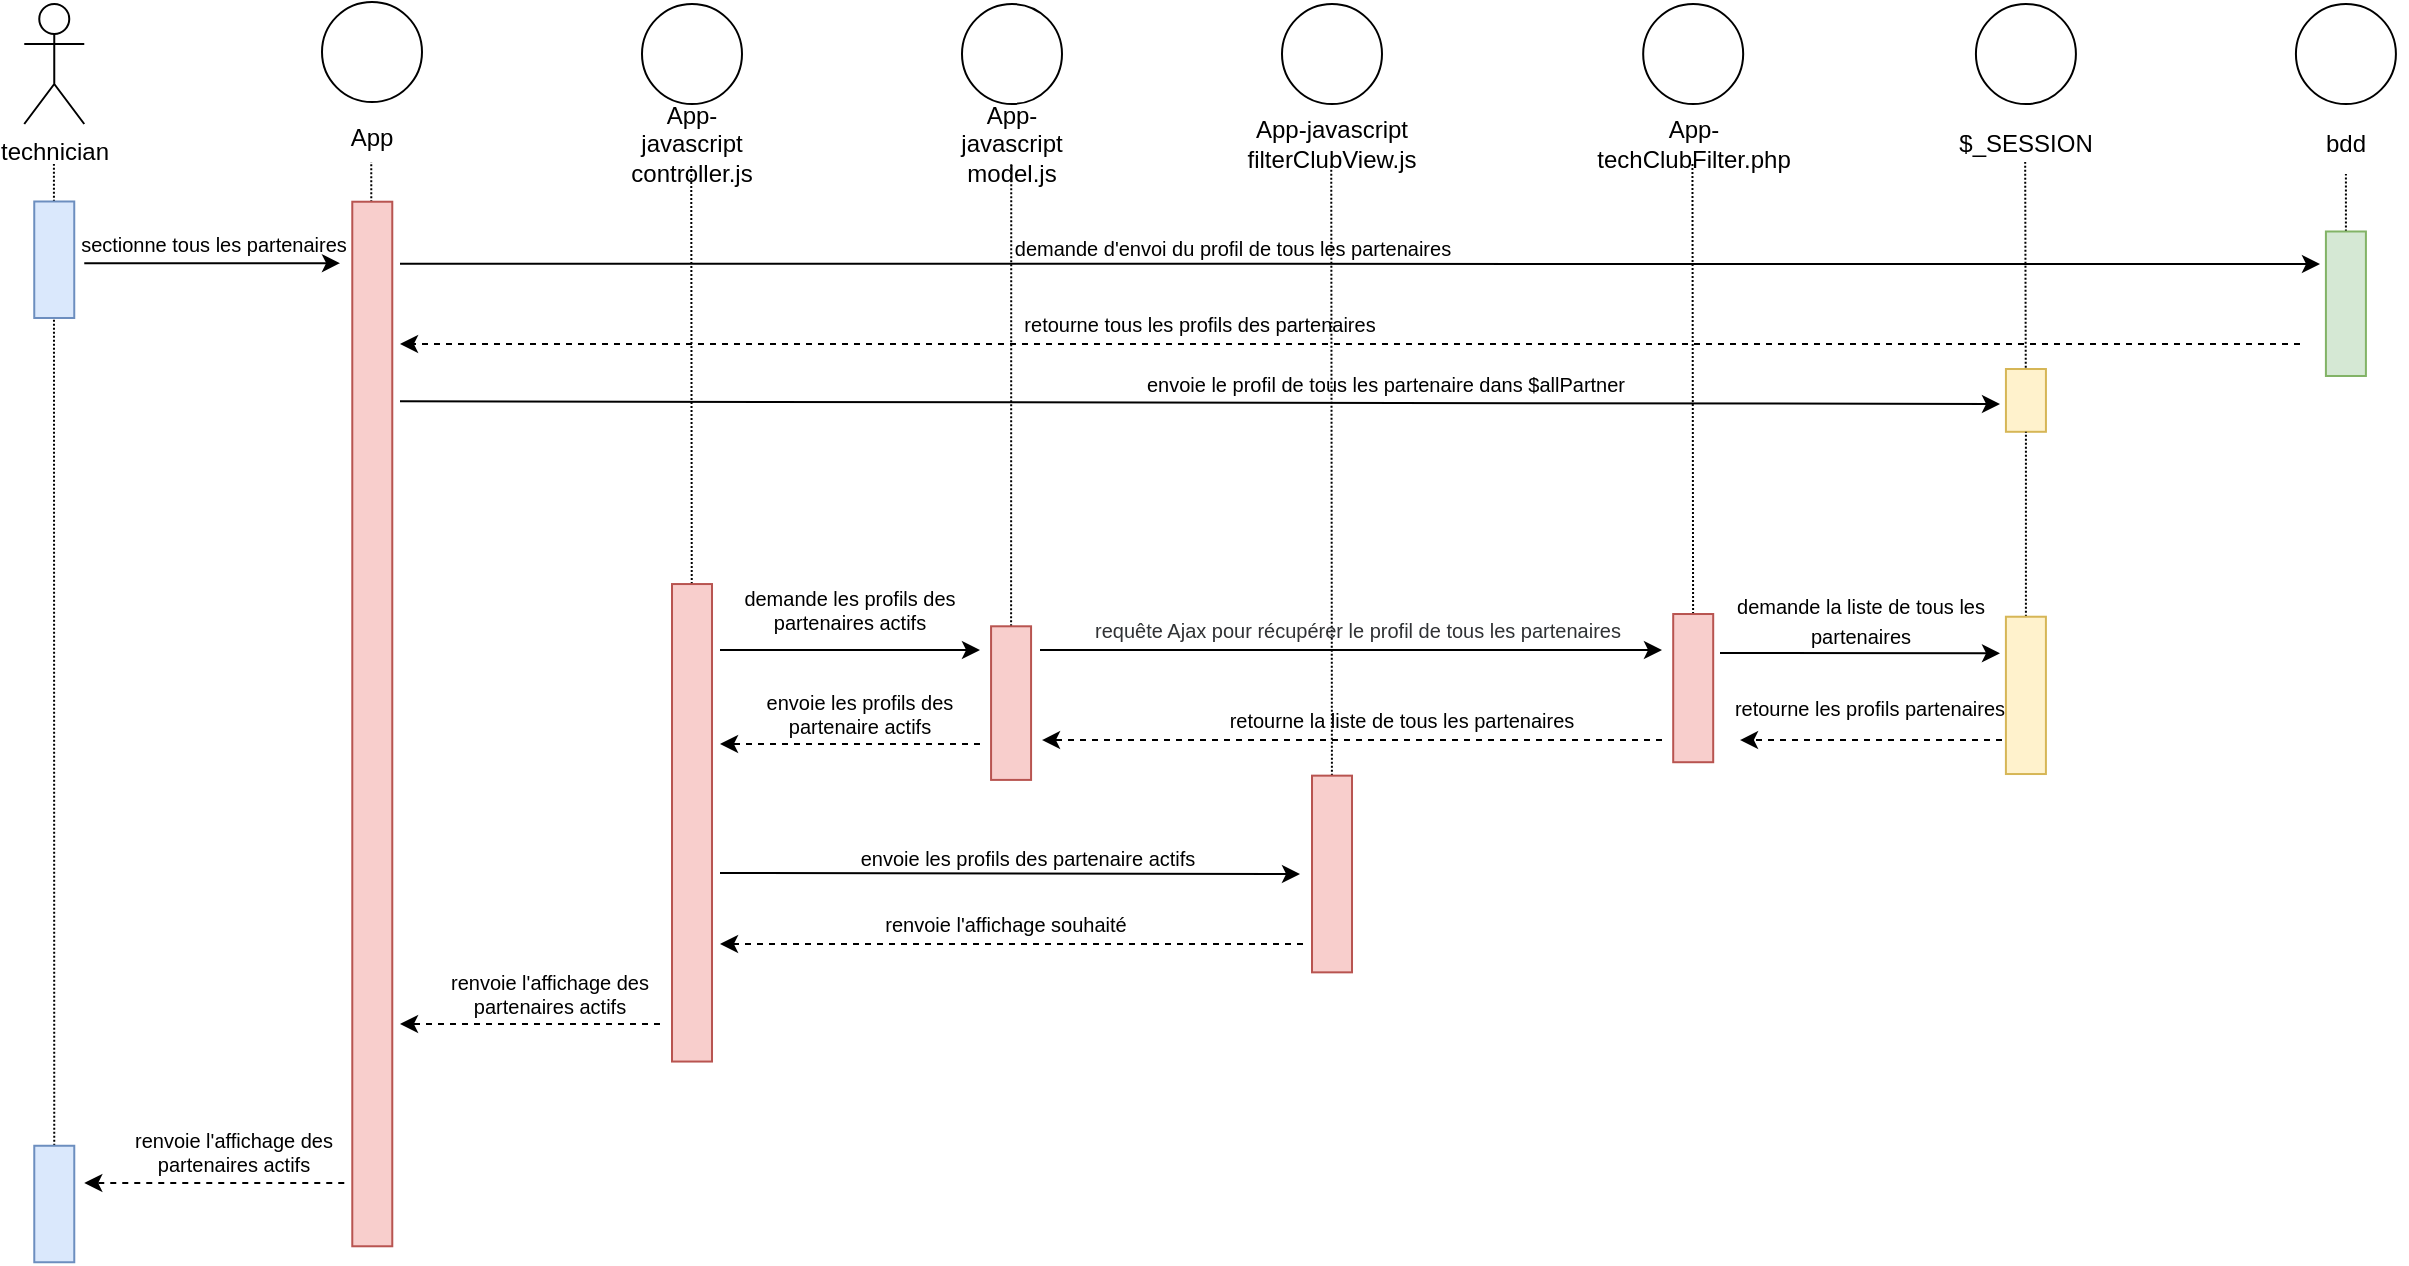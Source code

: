 <mxfile version="20.3.0" type="device"><diagram id="s03oXTFRvZX3E1Tip82I" name="Page-1"><mxGraphModel dx="2037" dy="1293" grid="1" gridSize="10" guides="1" tooltips="1" connect="1" arrows="1" fold="1" page="1" pageScale="1" pageWidth="1169" pageHeight="827" math="0" shadow="0"><root><mxCell id="0"/><mxCell id="1" parent="0"/><mxCell id="EPeS4g53VFLxrwfMu7OY-2" value="technician" style="shape=umlActor;verticalLabelPosition=bottom;verticalAlign=top;html=1;outlineConnect=0;" parent="1" vertex="1"><mxGeometry x="22.13" y="30" width="30" height="60" as="geometry"/></mxCell><mxCell id="EPeS4g53VFLxrwfMu7OY-3" value="" style="ellipse;whiteSpace=wrap;html=1;aspect=fixed;" parent="1" vertex="1"><mxGeometry x="1157.96" y="30" width="50" height="50" as="geometry"/></mxCell><mxCell id="EPeS4g53VFLxrwfMu7OY-6" value="bdd" style="text;html=1;strokeColor=none;fillColor=none;align=center;verticalAlign=middle;whiteSpace=wrap;rounded=0;" parent="1" vertex="1"><mxGeometry x="1152.96" y="85" width="60" height="30" as="geometry"/></mxCell><mxCell id="EPeS4g53VFLxrwfMu7OY-10" value="" style="ellipse;whiteSpace=wrap;html=1;aspect=fixed;" parent="1" vertex="1"><mxGeometry x="171" y="29" width="50" height="50" as="geometry"/></mxCell><mxCell id="EPeS4g53VFLxrwfMu7OY-11" value="App" style="text;html=1;strokeColor=none;fillColor=none;align=center;verticalAlign=middle;whiteSpace=wrap;rounded=0;" parent="1" vertex="1"><mxGeometry x="166" y="79" width="60" height="35" as="geometry"/></mxCell><mxCell id="EPeS4g53VFLxrwfMu7OY-14" value="" style="ellipse;whiteSpace=wrap;html=1;aspect=fixed;" parent="1" vertex="1"><mxGeometry x="331" y="30" width="50" height="50" as="geometry"/></mxCell><mxCell id="EPeS4g53VFLxrwfMu7OY-15" value="App-javascript controller.js" style="text;html=1;strokeColor=none;fillColor=none;align=center;verticalAlign=middle;whiteSpace=wrap;rounded=0;" parent="1" vertex="1"><mxGeometry x="326" y="85" width="60" height="30" as="geometry"/></mxCell><mxCell id="EPeS4g53VFLxrwfMu7OY-77" value="" style="endArrow=none;html=1;rounded=0;dashed=1;dashPattern=1 1;startArrow=none;" parent="1" source="EPeS4g53VFLxrwfMu7OY-162" edge="1"><mxGeometry width="50" height="50" relative="1" as="geometry"><mxPoint x="36.88" y="810" as="sourcePoint"/><mxPoint x="36.96" y="110" as="targetPoint"/></mxGeometry></mxCell><mxCell id="EPeS4g53VFLxrwfMu7OY-78" value="" style="endArrow=none;html=1;rounded=0;dashed=1;dashPattern=1 1;exitX=0;exitY=0.5;exitDx=0;exitDy=0;" parent="1" source="EPeS4g53VFLxrwfMu7OY-86" edge="1"><mxGeometry width="50" height="50" relative="1" as="geometry"><mxPoint x="195.55" y="809" as="sourcePoint"/><mxPoint x="195.63" y="109" as="targetPoint"/></mxGeometry></mxCell><mxCell id="EPeS4g53VFLxrwfMu7OY-79" value="" style="endArrow=none;html=1;rounded=0;dashed=1;dashPattern=1 1;startArrow=none;" parent="1" source="EPeS4g53VFLxrwfMu7OY-147" edge="1"><mxGeometry width="50" height="50" relative="1" as="geometry"><mxPoint x="355.55" y="810" as="sourcePoint"/><mxPoint x="355.63" y="110" as="targetPoint"/></mxGeometry></mxCell><mxCell id="EPeS4g53VFLxrwfMu7OY-81" value="" style="rounded=0;whiteSpace=wrap;html=1;rotation=-90;fillColor=#dae8fc;strokeColor=#6c8ebf;" parent="1" vertex="1"><mxGeometry x="8" y="147.87" width="58.25" height="20" as="geometry"/></mxCell><mxCell id="EPeS4g53VFLxrwfMu7OY-86" value="" style="rounded=0;whiteSpace=wrap;html=1;rotation=-90;fillColor=#f8cecc;strokeColor=#b85450;" parent="1" vertex="1"><mxGeometry x="-65" y="380" width="522.28" height="20" as="geometry"/></mxCell><mxCell id="EPeS4g53VFLxrwfMu7OY-87" value="&lt;font style=&quot;font-size: 10px;&quot;&gt;sectionne tous les partenaires&lt;/font&gt;" style="text;html=1;strokeColor=none;fillColor=none;align=center;verticalAlign=middle;whiteSpace=wrap;rounded=0;" parent="1" vertex="1"><mxGeometry x="47" y="150.0" width="140" as="geometry"/></mxCell><mxCell id="EPeS4g53VFLxrwfMu7OY-91" value="&lt;font style=&quot;font-size: 10px;&quot;&gt;demande d'envoi du profil de tous les partenaires&lt;/font&gt;" style="text;html=1;strokeColor=none;fillColor=none;align=center;verticalAlign=middle;whiteSpace=wrap;rounded=0;" parent="1" vertex="1"><mxGeometry x="480" y="150" width="293" height="4" as="geometry"/></mxCell><mxCell id="EPeS4g53VFLxrwfMu7OY-93" value="&lt;font style=&quot;font-size: 10px;&quot;&gt;retourne tous les profils des partenaires&lt;/font&gt;" style="text;html=1;strokeColor=none;fillColor=none;align=center;verticalAlign=middle;whiteSpace=wrap;rounded=0;" parent="1" vertex="1"><mxGeometry x="500" y="189.87" width="220" as="geometry"/></mxCell><mxCell id="EPeS4g53VFLxrwfMu7OY-101" value="" style="ellipse;whiteSpace=wrap;html=1;aspect=fixed;" parent="1" vertex="1"><mxGeometry x="997.96" y="30" width="50" height="50" as="geometry"/></mxCell><mxCell id="EPeS4g53VFLxrwfMu7OY-102" value="$_SESSION" style="text;html=1;strokeColor=none;fillColor=none;align=center;verticalAlign=middle;whiteSpace=wrap;rounded=0;" parent="1" vertex="1"><mxGeometry x="992.96" y="85" width="60" height="30" as="geometry"/></mxCell><mxCell id="EPeS4g53VFLxrwfMu7OY-106" value="" style="ellipse;whiteSpace=wrap;html=1;aspect=fixed;" parent="1" vertex="1"><mxGeometry x="491" y="30" width="50" height="50" as="geometry"/></mxCell><mxCell id="EPeS4g53VFLxrwfMu7OY-107" value="App-javascript model.js" style="text;html=1;strokeColor=none;fillColor=none;align=center;verticalAlign=middle;whiteSpace=wrap;rounded=0;" parent="1" vertex="1"><mxGeometry x="486" y="85" width="60" height="30" as="geometry"/></mxCell><mxCell id="EPeS4g53VFLxrwfMu7OY-108" value="" style="endArrow=none;html=1;rounded=0;dashed=1;dashPattern=1 1;startArrow=none;" parent="1" source="EPeS4g53VFLxrwfMu7OY-129" edge="1"><mxGeometry width="50" height="50" relative="1" as="geometry"><mxPoint x="515.55" y="810" as="sourcePoint"/><mxPoint x="515.63" y="110" as="targetPoint"/></mxGeometry></mxCell><mxCell id="EPeS4g53VFLxrwfMu7OY-110" value="" style="ellipse;whiteSpace=wrap;html=1;aspect=fixed;" parent="1" vertex="1"><mxGeometry x="651" y="30" width="50" height="50" as="geometry"/></mxCell><mxCell id="EPeS4g53VFLxrwfMu7OY-111" value="App-javascript filterClubView.js" style="text;html=1;strokeColor=none;fillColor=none;align=center;verticalAlign=middle;whiteSpace=wrap;rounded=0;" parent="1" vertex="1"><mxGeometry x="646" y="85" width="60" height="30" as="geometry"/></mxCell><mxCell id="EPeS4g53VFLxrwfMu7OY-112" value="" style="endArrow=none;html=1;rounded=0;dashed=1;dashPattern=1 1;startArrow=none;" parent="1" source="EPeS4g53VFLxrwfMu7OY-153" edge="1"><mxGeometry width="50" height="50" relative="1" as="geometry"><mxPoint x="675.55" y="810" as="sourcePoint"/><mxPoint x="675.63" y="110.0" as="targetPoint"/></mxGeometry></mxCell><mxCell id="EPeS4g53VFLxrwfMu7OY-113" value="" style="endArrow=none;html=1;rounded=0;dashed=1;dashPattern=1 1;exitX=0;exitY=0.5;exitDx=0;exitDy=0;" parent="1" source="EPeS4g53VFLxrwfMu7OY-125" edge="1"><mxGeometry width="50" height="50" relative="1" as="geometry"><mxPoint x="1022.51" y="809" as="sourcePoint"/><mxPoint x="1022.59" y="109" as="targetPoint"/></mxGeometry></mxCell><mxCell id="EPeS4g53VFLxrwfMu7OY-114" value="" style="endArrow=none;html=1;rounded=0;dashed=1;dashPattern=1 1;startArrow=none;entryX=0.5;entryY=1;entryDx=0;entryDy=0;" parent="1" source="EPeS4g53VFLxrwfMu7OY-120" target="EPeS4g53VFLxrwfMu7OY-6" edge="1"><mxGeometry width="50" height="50" relative="1" as="geometry"><mxPoint x="1012.14" y="815" as="sourcePoint"/><mxPoint x="1012.22" y="115" as="targetPoint"/></mxGeometry></mxCell><mxCell id="EPeS4g53VFLxrwfMu7OY-118" value="" style="endArrow=classic;html=1;rounded=0;" parent="1" edge="1"><mxGeometry width="50" height="50" relative="1" as="geometry"><mxPoint x="52.13" y="159.58" as="sourcePoint"/><mxPoint x="180" y="159.58" as="targetPoint"/></mxGeometry></mxCell><mxCell id="EPeS4g53VFLxrwfMu7OY-119" value="" style="endArrow=classic;html=1;rounded=0;" parent="1" edge="1"><mxGeometry width="50" height="50" relative="1" as="geometry"><mxPoint x="210" y="159.87" as="sourcePoint"/><mxPoint x="1170" y="160" as="targetPoint"/></mxGeometry></mxCell><mxCell id="EPeS4g53VFLxrwfMu7OY-120" value="" style="rounded=0;whiteSpace=wrap;html=1;rotation=-90;fillColor=#d5e8d4;strokeColor=#82b366;" parent="1" vertex="1"><mxGeometry x="1146.83" y="169.87" width="72.25" height="20" as="geometry"/></mxCell><mxCell id="EPeS4g53VFLxrwfMu7OY-124" value="" style="endArrow=classic;html=1;rounded=0;dashed=1;" parent="1" edge="1"><mxGeometry width="50" height="50" relative="1" as="geometry"><mxPoint x="1160" y="200" as="sourcePoint"/><mxPoint x="210" y="200" as="targetPoint"/></mxGeometry></mxCell><mxCell id="EPeS4g53VFLxrwfMu7OY-125" value="" style="rounded=0;whiteSpace=wrap;html=1;rotation=-90;fillColor=#fff2cc;strokeColor=#d6b656;" parent="1" vertex="1"><mxGeometry x="1007.27" y="218.2" width="31.39" height="20" as="geometry"/></mxCell><mxCell id="EPeS4g53VFLxrwfMu7OY-126" value="" style="endArrow=classic;html=1;rounded=0;" parent="1" edge="1"><mxGeometry width="50" height="50" relative="1" as="geometry"><mxPoint x="210" y="228.63" as="sourcePoint"/><mxPoint x="1010" y="230" as="targetPoint"/></mxGeometry></mxCell><mxCell id="EPeS4g53VFLxrwfMu7OY-128" value="&lt;font style=&quot;font-size: 10px;&quot;&gt;envoie le profil de tous les partenaire dans $allPartner&lt;/font&gt;" style="text;html=1;strokeColor=none;fillColor=none;align=center;verticalAlign=middle;whiteSpace=wrap;rounded=0;" parent="1" vertex="1"><mxGeometry x="546" y="219.25" width="314" as="geometry"/></mxCell><mxCell id="EPeS4g53VFLxrwfMu7OY-129" value="" style="rounded=0;whiteSpace=wrap;html=1;rotation=-90;fillColor=#f8cecc;strokeColor=#b85450;" parent="1" vertex="1"><mxGeometry x="477.13" y="369.55" width="76.81" height="20" as="geometry"/></mxCell><mxCell id="EPeS4g53VFLxrwfMu7OY-131" value="" style="endArrow=classic;html=1;rounded=0;" parent="1" edge="1"><mxGeometry width="50" height="50" relative="1" as="geometry"><mxPoint x="530" y="353.02" as="sourcePoint"/><mxPoint x="841" y="353.02" as="targetPoint"/></mxGeometry></mxCell><mxCell id="EPeS4g53VFLxrwfMu7OY-132" value="" style="ellipse;whiteSpace=wrap;html=1;aspect=fixed;" parent="1" vertex="1"><mxGeometry x="831.59" y="30" width="50" height="50" as="geometry"/></mxCell><mxCell id="EPeS4g53VFLxrwfMu7OY-133" value="App-techClubFilter.php" style="text;html=1;strokeColor=none;fillColor=none;align=center;verticalAlign=middle;whiteSpace=wrap;rounded=0;" parent="1" vertex="1"><mxGeometry x="826.59" y="85" width="60" height="30" as="geometry"/></mxCell><mxCell id="EPeS4g53VFLxrwfMu7OY-134" value="" style="endArrow=none;html=1;rounded=0;dashed=1;dashPattern=1 1;startArrow=none;" parent="1" source="EPeS4g53VFLxrwfMu7OY-135" edge="1"><mxGeometry width="50" height="50" relative="1" as="geometry"><mxPoint x="856.14" y="809" as="sourcePoint"/><mxPoint x="856.22" y="109" as="targetPoint"/></mxGeometry></mxCell><mxCell id="EPeS4g53VFLxrwfMu7OY-135" value="" style="rounded=0;whiteSpace=wrap;html=1;rotation=-90;fillColor=#f8cecc;strokeColor=#b85450;" parent="1" vertex="1"><mxGeometry x="819.55" y="362.06" width="74.1" height="20" as="geometry"/></mxCell><mxCell id="EPeS4g53VFLxrwfMu7OY-137" value="" style="endArrow=classic;html=1;rounded=0;" parent="1" edge="1"><mxGeometry width="50" height="50" relative="1" as="geometry"><mxPoint x="870" y="354.51" as="sourcePoint"/><mxPoint x="1010" y="354.63" as="targetPoint"/></mxGeometry></mxCell><mxCell id="EPeS4g53VFLxrwfMu7OY-138" value="&lt;font style=&quot;font-size: 10px;&quot;&gt;demande la liste de tous les partenaires&lt;/font&gt;" style="text;html=1;strokeColor=none;fillColor=none;align=center;verticalAlign=middle;whiteSpace=wrap;rounded=0;" parent="1" vertex="1"><mxGeometry x="870" y="337" width="141" height="1.12" as="geometry"/></mxCell><mxCell id="EPeS4g53VFLxrwfMu7OY-139" value="" style="endArrow=classic;html=1;rounded=0;dashed=1;" parent="1" edge="1"><mxGeometry width="50" height="50" relative="1" as="geometry"><mxPoint x="1011" y="398.02" as="sourcePoint"/><mxPoint x="880" y="398.02" as="targetPoint"/></mxGeometry></mxCell><mxCell id="EPeS4g53VFLxrwfMu7OY-141" value="&lt;font style=&quot;font-size: 10px;&quot;&gt;retourne les profils partenaires&lt;/font&gt;" style="text;html=1;strokeColor=none;fillColor=none;align=center;verticalAlign=middle;whiteSpace=wrap;rounded=0;" parent="1" vertex="1"><mxGeometry x="870" y="381.43" width="150" as="geometry"/></mxCell><mxCell id="EPeS4g53VFLxrwfMu7OY-142" value="&lt;p style=&quot;margin: 0px 0px 0px 24px; font-variant-numeric: normal; font-variant-east-asian: normal; font-stretch: normal; line-height: normal; color: rgb(48, 50, 52); text-align: start;&quot; class=&quot;p1&quot;&gt;&lt;font style=&quot;font-size: 10px;&quot;&gt;requête Ajax pour récupérer le profil de tous les partenaires&lt;/font&gt;&lt;/p&gt;" style="text;html=1;strokeColor=none;fillColor=none;align=center;verticalAlign=middle;whiteSpace=wrap;rounded=0;" parent="1" vertex="1"><mxGeometry x="507.0" y="337" width="340" height="10.1" as="geometry"/></mxCell><mxCell id="EPeS4g53VFLxrwfMu7OY-143" value="" style="endArrow=classic;html=1;rounded=0;dashed=1;" parent="1" edge="1"><mxGeometry width="50" height="50" relative="1" as="geometry"><mxPoint x="841" y="398.02" as="sourcePoint"/><mxPoint x="531" y="398.02" as="targetPoint"/></mxGeometry></mxCell><mxCell id="EPeS4g53VFLxrwfMu7OY-144" value="retourne la liste de tous les partenaires" style="text;html=1;strokeColor=none;fillColor=none;align=center;verticalAlign=middle;whiteSpace=wrap;rounded=0;fontSize=10;" parent="1" vertex="1"><mxGeometry x="598.88" y="384.84" width="224" height="6.59" as="geometry"/></mxCell><mxCell id="EPeS4g53VFLxrwfMu7OY-147" value="" style="rounded=0;whiteSpace=wrap;html=1;rotation=-90;fillColor=#f8cecc;strokeColor=#b85450;" parent="1" vertex="1"><mxGeometry x="236.63" y="429.4" width="238.75" height="20" as="geometry"/></mxCell><mxCell id="EPeS4g53VFLxrwfMu7OY-149" value="" style="endArrow=classic;html=1;rounded=0;" parent="1" edge="1"><mxGeometry width="50" height="50" relative="1" as="geometry"><mxPoint x="370" y="353.01" as="sourcePoint"/><mxPoint x="500" y="353" as="targetPoint"/></mxGeometry></mxCell><mxCell id="EPeS4g53VFLxrwfMu7OY-150" value="demande les profils des partenaires actifs" style="text;html=1;strokeColor=none;fillColor=none;align=center;verticalAlign=middle;whiteSpace=wrap;rounded=0;fontSize=10;" parent="1" vertex="1"><mxGeometry x="360" y="333.01" width="150" as="geometry"/></mxCell><mxCell id="EPeS4g53VFLxrwfMu7OY-151" value="" style="endArrow=classic;html=1;rounded=0;dashed=1;" parent="1" edge="1"><mxGeometry width="50" height="50" relative="1" as="geometry"><mxPoint x="500" y="400" as="sourcePoint"/><mxPoint x="370" y="400" as="targetPoint"/></mxGeometry></mxCell><mxCell id="EPeS4g53VFLxrwfMu7OY-152" value="envoie les profils des partenaire actifs" style="text;html=1;strokeColor=none;fillColor=none;align=center;verticalAlign=middle;whiteSpace=wrap;rounded=0;fontSize=10;" parent="1" vertex="1"><mxGeometry x="370" y="380" width="140" height="9.52" as="geometry"/></mxCell><mxCell id="EPeS4g53VFLxrwfMu7OY-153" value="" style="rounded=0;whiteSpace=wrap;html=1;rotation=-90;fillColor=#f8cecc;strokeColor=#b85450;" parent="1" vertex="1"><mxGeometry x="626.83" y="455" width="98.35" height="20" as="geometry"/></mxCell><mxCell id="EPeS4g53VFLxrwfMu7OY-155" value="" style="endArrow=classic;html=1;rounded=0;" parent="1" edge="1"><mxGeometry width="50" height="50" relative="1" as="geometry"><mxPoint x="370" y="464.52" as="sourcePoint"/><mxPoint x="660" y="465" as="targetPoint"/></mxGeometry></mxCell><mxCell id="EPeS4g53VFLxrwfMu7OY-157" value="envoie les profils des partenaire actifs" style="text;html=1;strokeColor=none;fillColor=none;align=center;verticalAlign=middle;whiteSpace=wrap;rounded=0;fontSize=10;" parent="1" vertex="1"><mxGeometry x="402" y="450" width="244" height="14" as="geometry"/></mxCell><mxCell id="EPeS4g53VFLxrwfMu7OY-158" value="" style="endArrow=classic;html=1;rounded=0;dashed=1;" parent="1" edge="1"><mxGeometry width="50" height="50" relative="1" as="geometry"><mxPoint x="661.5" y="500.0" as="sourcePoint"/><mxPoint x="370" y="500" as="targetPoint"/></mxGeometry></mxCell><mxCell id="EPeS4g53VFLxrwfMu7OY-159" value="renvoie l'affichage souhaité" style="text;html=1;strokeColor=none;fillColor=none;align=center;verticalAlign=middle;whiteSpace=wrap;rounded=0;fontSize=10;" parent="1" vertex="1"><mxGeometry x="433.19" y="490" width="160" as="geometry"/></mxCell><mxCell id="EPeS4g53VFLxrwfMu7OY-160" value="" style="endArrow=classic;html=1;rounded=0;dashed=1;" parent="1" edge="1"><mxGeometry width="50" height="50" relative="1" as="geometry"><mxPoint x="340" y="540" as="sourcePoint"/><mxPoint x="210" y="540" as="targetPoint"/></mxGeometry></mxCell><mxCell id="EPeS4g53VFLxrwfMu7OY-161" value="renvoie l'affichage des partenaires actifs" style="text;html=1;strokeColor=none;fillColor=none;align=center;verticalAlign=middle;whiteSpace=wrap;rounded=0;fontSize=10;" parent="1" vertex="1"><mxGeometry x="210" y="520" width="150" height="10" as="geometry"/></mxCell><mxCell id="EPeS4g53VFLxrwfMu7OY-162" value="" style="rounded=0;whiteSpace=wrap;html=1;rotation=-90;fillColor=#dae8fc;strokeColor=#6c8ebf;" parent="1" vertex="1"><mxGeometry x="8.01" y="620" width="58.25" height="20" as="geometry"/></mxCell><mxCell id="EPeS4g53VFLxrwfMu7OY-164" value="" style="endArrow=classic;html=1;rounded=0;dashed=1;" parent="1" edge="1"><mxGeometry width="50" height="50" relative="1" as="geometry"><mxPoint x="182.13" y="619.49" as="sourcePoint"/><mxPoint x="52.13" y="619.49" as="targetPoint"/></mxGeometry></mxCell><mxCell id="EPeS4g53VFLxrwfMu7OY-165" value="renvoie l'affichage des partenaires actifs" style="text;html=1;strokeColor=none;fillColor=none;align=center;verticalAlign=middle;whiteSpace=wrap;rounded=0;fontSize=10;" parent="1" vertex="1"><mxGeometry x="52.13" y="599.49" width="150" height="10" as="geometry"/></mxCell><mxCell id="k8_ZTtZGx7AL0uf_NTgM-1" value="" style="endArrow=none;html=1;rounded=0;entryX=0;entryY=0.5;entryDx=0;entryDy=0;dashed=1;dashPattern=1 1;startArrow=none;" edge="1" parent="1" source="k8_ZTtZGx7AL0uf_NTgM-2" target="EPeS4g53VFLxrwfMu7OY-125"><mxGeometry width="50" height="50" relative="1" as="geometry"><mxPoint x="1023" y="470" as="sourcePoint"/><mxPoint x="1038.66" y="260" as="targetPoint"/></mxGeometry></mxCell><mxCell id="k8_ZTtZGx7AL0uf_NTgM-2" value="" style="rounded=0;whiteSpace=wrap;html=1;rotation=-90;fillColor=#fff2cc;strokeColor=#d6b656;" vertex="1" parent="1"><mxGeometry x="983.63" y="365.69" width="78.65" height="20" as="geometry"/></mxCell></root></mxGraphModel></diagram></mxfile>